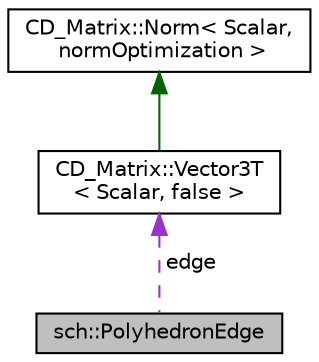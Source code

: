 digraph "sch::PolyhedronEdge"
{
  edge [fontname="Helvetica",fontsize="10",labelfontname="Helvetica",labelfontsize="10"];
  node [fontname="Helvetica",fontsize="10",shape=record];
  Node1 [label="sch::PolyhedronEdge",height=0.2,width=0.4,color="black", fillcolor="grey75", style="filled", fontcolor="black"];
  Node2 -> Node1 [dir="back",color="darkorchid3",fontsize="10",style="dashed",label=" edge" ,fontname="Helvetica"];
  Node2 [label="CD_Matrix::Vector3T\l\< Scalar, false \>",height=0.2,width=0.4,color="black", fillcolor="white", style="filled",URL="$structCD__Matrix_1_1Vector3T.html"];
  Node3 -> Node2 [dir="back",color="darkgreen",fontsize="10",style="solid",fontname="Helvetica"];
  Node3 [label="CD_Matrix::Norm\< Scalar,\l normOptimization \>",height=0.2,width=0.4,color="black", fillcolor="white", style="filled",URL="$structCD__Matrix_1_1Norm.html"];
}
